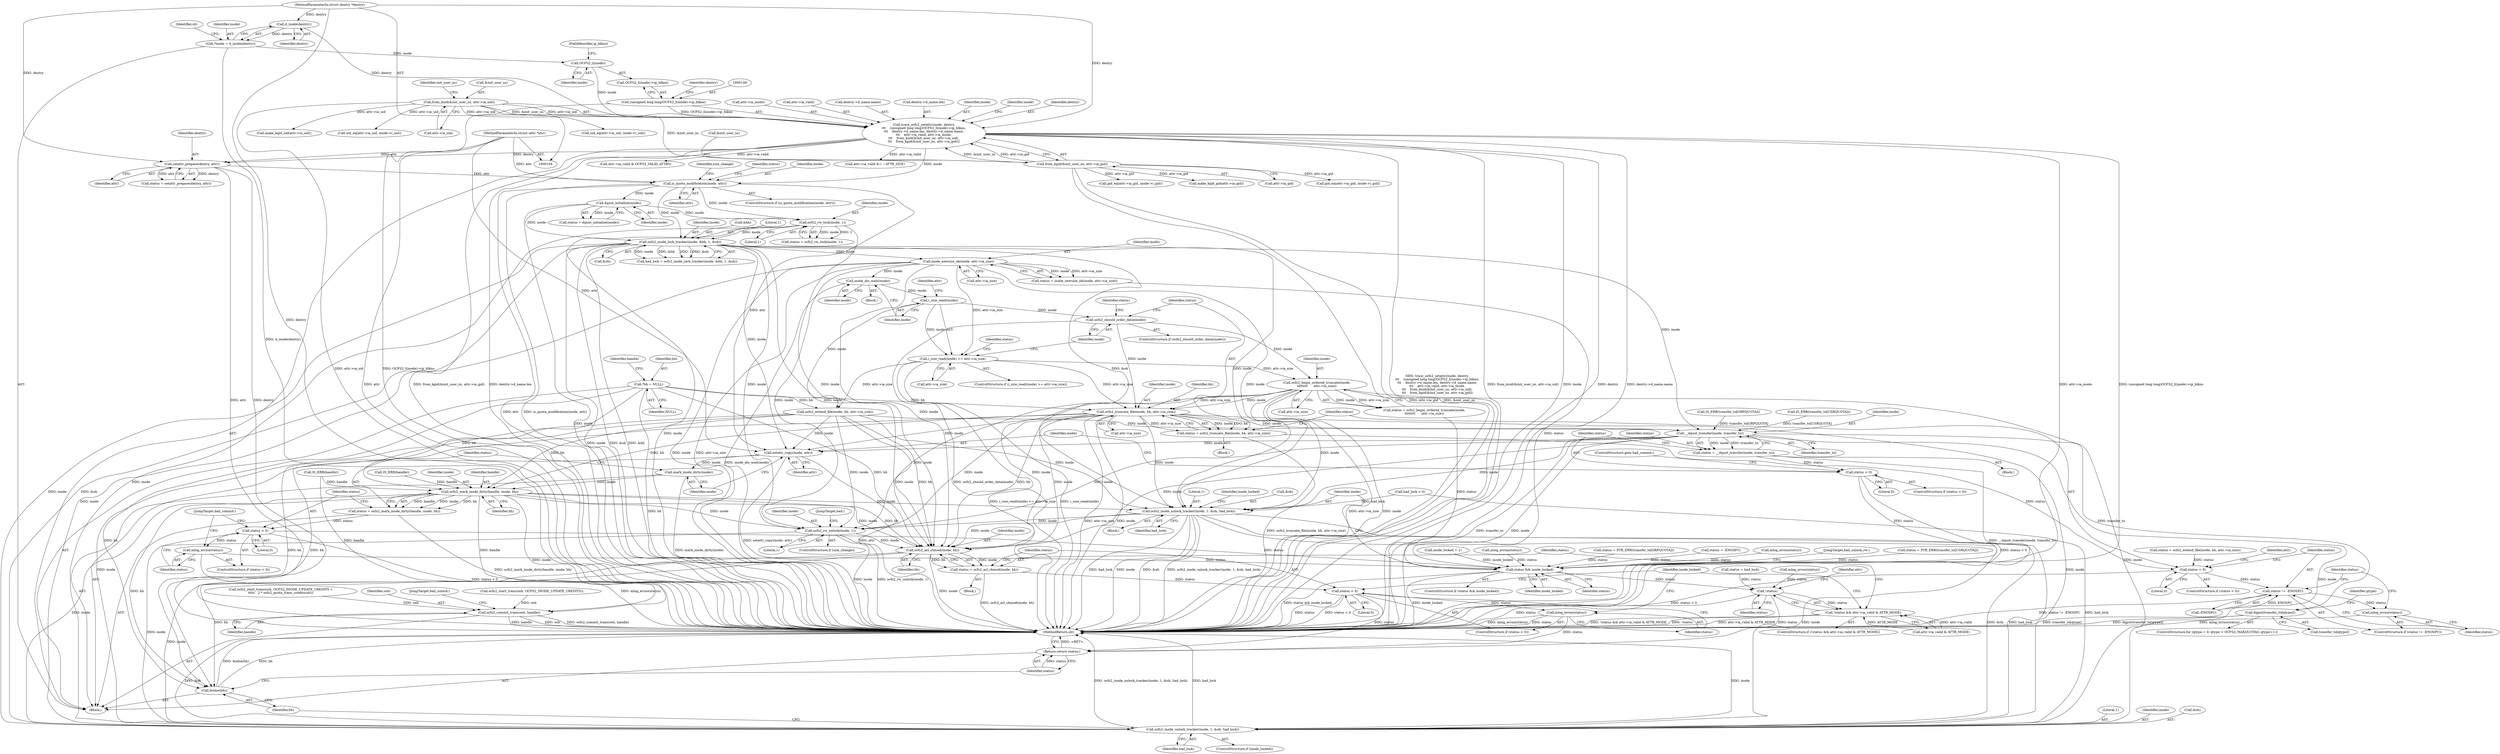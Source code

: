 digraph "0_linux_28f5a8a7c033cbf3e32277f4cc9c6afd74f05300@pointer" {
"1000319" [label="(Call,ocfs2_truncate_file(inode, bh, attr->ia_size))"];
"1000309" [label="(Call,ocfs2_begin_ordered_truncate(inode,\n\t\t\t\t\t\t\t\t      attr->ia_size))"];
"1000304" [label="(Call,ocfs2_should_order_data(inode))"];
"1000297" [label="(Call,i_size_read(inode))"];
"1000293" [label="(Call,inode_dio_wait(inode))"];
"1000285" [label="(Call,inode_newsize_ok(inode, attr->ia_size))"];
"1000253" [label="(Call,ocfs2_inode_lock_tracker(inode, &bh, 1, &oh))"];
"1000217" [label="(Call,dquot_initialize(inode))"];
"1000211" [label="(Call,is_quota_modification(inode, attr))"];
"1000145" [label="(Call,trace_ocfs2_setattr(inode, dentry,\n\t\t\t    (unsigned long long)OCFS2_I(inode)->ip_blkno,\n\t\t\t    dentry->d_name.len, dentry->d_name.name,\n\t\t\t    attr->ia_valid, attr->ia_mode,\n\t\t\t    from_kuid(&init_user_ns, attr->ia_uid),\n\t\t\t    from_kgid(&init_user_ns, attr->ia_gid)))"];
"1000151" [label="(Call,OCFS2_I(inode))"];
"1000118" [label="(Call,*inode = d_inode(dentry))"];
"1000120" [label="(Call,d_inode(dentry))"];
"1000105" [label="(MethodParameterIn,struct dentry *dentry)"];
"1000148" [label="(Call,(unsigned long long)OCFS2_I(inode)->ip_blkno)"];
"1000170" [label="(Call,from_kuid(&init_user_ns, attr->ia_uid))"];
"1000176" [label="(Call,from_kgid(&init_user_ns, attr->ia_gid))"];
"1000203" [label="(Call,setattr_prepare(dentry, attr))"];
"1000106" [label="(MethodParameterIn,struct iattr *attr)"];
"1000240" [label="(Call,ocfs2_rw_lock(inode, 1))"];
"1000296" [label="(Call,i_size_read(inode) >= attr->ia_size)"];
"1000134" [label="(Call,*bh = NULL)"];
"1000317" [label="(Call,status = ocfs2_truncate_file(inode, bh, attr->ia_size))"];
"1000335" [label="(Call,status < 0)"];
"1000340" [label="(Call,status != -ENOSPC)"];
"1000344" [label="(Call,mlog_errno(status))"];
"1000491" [label="(Call,__dquot_transfer(inode, transfer_to))"];
"1000489" [label="(Call,status = __dquot_transfer(inode, transfer_to))"];
"1000495" [label="(Call,status < 0)"];
"1000540" [label="(Call,status && inode_locked)"];
"1000575" [label="(Call,!status)"];
"1000574" [label="(Call,!status && attr->ia_valid & ATTR_MODE)"];
"1000604" [label="(Return,return status;)"];
"1000517" [label="(Call,setattr_copy(inode, attr))"];
"1000520" [label="(Call,mark_inode_dirty(inode))"];
"1000524" [label="(Call,ocfs2_mark_inode_dirty(handle, inode, bh))"];
"1000522" [label="(Call,status = ocfs2_mark_inode_dirty(handle, inode, bh))"];
"1000529" [label="(Call,status < 0)"];
"1000532" [label="(Call,mlog_errno(status))"];
"1000535" [label="(Call,ocfs2_commit_trans(osb, handle))"];
"1000544" [label="(Call,ocfs2_inode_unlock_tracker(inode, 1, &oh, had_lock))"];
"1000556" [label="(Call,ocfs2_rw_unlock(inode, 1))"];
"1000585" [label="(Call,ocfs2_acl_chmod(inode, bh))"];
"1000583" [label="(Call,status = ocfs2_acl_chmod(inode, bh))"];
"1000589" [label="(Call,status < 0)"];
"1000592" [label="(Call,mlog_errno(status))"];
"1000596" [label="(Call,ocfs2_inode_unlock_tracker(inode, 1, &oh, had_lock))"];
"1000602" [label="(Call,brelse(bh))"];
"1000569" [label="(Call,dqput(transfer_to[qtype]))"];
"1000251" [label="(Call,had_lock = ocfs2_inode_lock_tracker(inode, &bh, 1, &oh))"];
"1000105" [label="(MethodParameterIn,struct dentry *dentry)"];
"1000374" [label="(Call,gid_eq(attr->ia_gid, inode->i_gid))"];
"1000391" [label="(Call,uid_eq(attr->ia_uid, inode->i_uid))"];
"1000124" [label="(Identifier,sb)"];
"1000171" [label="(Call,&init_user_ns)"];
"1000490" [label="(Identifier,status)"];
"1000107" [label="(Block,)"];
"1000470" [label="(Call,ocfs2_start_trans(osb, OCFS2_INODE_UPDATE_CREDITS +\n\t\t\t\t\t   2 * ocfs2_quota_trans_credits(sb)))"];
"1000569" [label="(Call,dqput(transfer_to[qtype]))"];
"1000585" [label="(Call,ocfs2_acl_chmod(inode, bh))"];
"1000297" [label="(Call,i_size_read(inode))"];
"1000542" [label="(Identifier,inode_locked)"];
"1000604" [label="(Return,return status;)"];
"1000528" [label="(ControlStructure,if (status < 0))"];
"1000303" [label="(ControlStructure,if (ocfs2_should_order_data(inode)))"];
"1000296" [label="(Call,i_size_read(inode) >= attr->ia_size)"];
"1000532" [label="(Call,mlog_errno(status))"];
"1000258" [label="(Call,&oh)"];
"1000346" [label="(Call,status = -ENOSPC)"];
"1000151" [label="(Call,OCFS2_I(inode))"];
"1000176" [label="(Call,from_kgid(&init_user_ns, attr->ia_gid))"];
"1000495" [label="(Call,status < 0)"];
"1000340" [label="(Call,status != -ENOSPC)"];
"1000150" [label="(Call,OCFS2_I(inode)->ip_blkno)"];
"1000309" [label="(Call,ocfs2_begin_ordered_truncate(inode,\n\t\t\t\t\t\t\t\t      attr->ia_size))"];
"1000545" [label="(Identifier,inode)"];
"1000486" [label="(Call,mlog_errno(status))"];
"1000135" [label="(Identifier,bh)"];
"1000451" [label="(Call,make_kqid_gid(attr->ia_gid))"];
"1000596" [label="(Call,ocfs2_inode_unlock_tracker(inode, 1, &oh, had_lock))"];
"1000145" [label="(Call,trace_ocfs2_setattr(inode, dentry,\n\t\t\t    (unsigned long long)OCFS2_I(inode)->ip_blkno,\n\t\t\t    dentry->d_name.len, dentry->d_name.name,\n\t\t\t    attr->ia_valid, attr->ia_mode,\n\t\t\t    from_kuid(&init_user_ns, attr->ia_uid),\n\t\t\t    from_kgid(&init_user_ns, attr->ia_gid)))"];
"1000167" [label="(Call,attr->ia_mode)"];
"1000241" [label="(Identifier,inode)"];
"1000215" [label="(Call,status = dquot_initialize(inode))"];
"1000533" [label="(Identifier,status)"];
"1000536" [label="(Identifier,osb)"];
"1000558" [label="(Literal,1)"];
"1000588" [label="(ControlStructure,if (status < 0))"];
"1000534" [label="(JumpTarget,bail_commit:)"];
"1000356" [label="(Identifier,attr)"];
"1000177" [label="(Call,&init_user_ns)"];
"1000305" [label="(Identifier,inode)"];
"1000553" [label="(JumpTarget,bail_unlock_rw:)"];
"1000194" [label="(Call,attr->ia_valid & OCFS2_VALID_ATTRS)"];
"1000577" [label="(Call,attr->ia_valid & ATTR_MODE)"];
"1000282" [label="(Block,)"];
"1000285" [label="(Call,inode_newsize_ok(inode, attr->ia_size))"];
"1000408" [label="(Call,make_kqid_uid(attr->ia_uid))"];
"1000164" [label="(Call,attr->ia_valid)"];
"1000584" [label="(Identifier,status)"];
"1000520" [label="(Call,mark_inode_dirty(inode))"];
"1000598" [label="(Literal,1)"];
"1000554" [label="(ControlStructure,if (size_change))"];
"1000560" [label="(ControlStructure,for (qtype = 0; qtype < OCFS2_MAXQUOTAS; qtype++))"];
"1000335" [label="(Call,status < 0)"];
"1000213" [label="(Identifier,attr)"];
"1000337" [label="(Literal,0)"];
"1000159" [label="(Call,dentry->d_name.name)"];
"1000519" [label="(Identifier,attr)"];
"1000559" [label="(JumpTarget,bail:)"];
"1000344" [label="(Call,mlog_errno(status))"];
"1000591" [label="(Literal,0)"];
"1000568" [label="(Identifier,qtype)"];
"1000556" [label="(Call,ocfs2_rw_unlock(inode, 1))"];
"1000311" [label="(Call,attr->ia_size)"];
"1000265" [label="(Call,status = had_lock)"];
"1000538" [label="(JumpTarget,bail_unlock:)"];
"1000255" [label="(Call,&bh)"];
"1000187" [label="(Call,attr->ia_valid &= ~ATTR_SIZE)"];
"1000551" [label="(Identifier,inode_locked)"];
"1000204" [label="(Identifier,dentry)"];
"1000308" [label="(Identifier,status)"];
"1000119" [label="(Identifier,inode)"];
"1000295" [label="(ControlStructure,if (i_size_read(inode) >= attr->ia_size))"];
"1000336" [label="(Identifier,status)"];
"1000489" [label="(Call,status = __dquot_transfer(inode, transfer_to))"];
"1000434" [label="(Call,gid_eq(attr->ia_gid, inode->i_gid))"];
"1000606" [label="(MethodReturn,int)"];
"1000518" [label="(Identifier,inode)"];
"1000418" [label="(Call,status = PTR_ERR(transfer_to[USRQUOTA]))"];
"1000248" [label="(Call,mlog_errno(status))"];
"1000154" [label="(Call,dentry->d_name.len)"];
"1000293" [label="(Call,inode_dio_wait(inode))"];
"1000307" [label="(Call,status = ocfs2_begin_ordered_truncate(inode,\n\t\t\t\t\t\t\t\t      attr->ia_size))"];
"1000592" [label="(Call,mlog_errno(status))"];
"1000152" [label="(Identifier,inode)"];
"1000595" [label="(Identifier,inode_locked)"];
"1000300" [label="(Identifier,attr)"];
"1000240" [label="(Call,ocfs2_rw_lock(inode, 1))"];
"1000582" [label="(Block,)"];
"1000212" [label="(Identifier,inode)"];
"1000304" [label="(Call,ocfs2_should_order_data(inode))"];
"1000153" [label="(FieldIdentifier,ip_blkno)"];
"1000498" [label="(ControlStructure,goto bail_commit;)"];
"1000527" [label="(Identifier,bh)"];
"1000575" [label="(Call,!status)"];
"1000302" [label="(Block,)"];
"1000530" [label="(Identifier,status)"];
"1000121" [label="(Identifier,dentry)"];
"1000146" [label="(Identifier,inode)"];
"1000526" [label="(Identifier,inode)"];
"1000120" [label="(Call,d_inode(dentry))"];
"1000310" [label="(Identifier,inode)"];
"1000224" [label="(Identifier,size_change)"];
"1000535" [label="(Call,ocfs2_commit_trans(osb, handle))"];
"1000185" [label="(Identifier,inode)"];
"1000479" [label="(Call,IS_ERR(handle))"];
"1000347" [label="(Identifier,status)"];
"1000547" [label="(Call,&oh)"];
"1000345" [label="(Identifier,status)"];
"1000602" [label="(Call,brelse(bh))"];
"1000576" [label="(Identifier,status)"];
"1000492" [label="(Identifier,inode)"];
"1000218" [label="(Identifier,inode)"];
"1000522" [label="(Call,status = ocfs2_mark_inode_dirty(handle, inode, bh))"];
"1000261" [label="(Call,had_lock < 0)"];
"1000557" [label="(Identifier,inode)"];
"1000298" [label="(Identifier,inode)"];
"1000456" [label="(Call,IS_ERR(transfer_to[GRPQUOTA]))"];
"1000503" [label="(Call,ocfs2_start_trans(osb, OCFS2_INODE_UPDATE_CREDITS))"];
"1000601" [label="(Identifier,had_lock)"];
"1000597" [label="(Identifier,inode)"];
"1000493" [label="(Identifier,transfer_to)"];
"1000579" [label="(Identifier,attr)"];
"1000283" [label="(Call,status = inode_newsize_ok(inode, attr->ia_size))"];
"1000497" [label="(Literal,0)"];
"1000319" [label="(Call,ocfs2_truncate_file(inode, bh, attr->ia_size))"];
"1000106" [label="(MethodParameterIn,struct iattr *attr)"];
"1000134" [label="(Call,*bh = NULL)"];
"1000277" [label="(Call,inode_locked = 1)"];
"1000531" [label="(Literal,0)"];
"1000494" [label="(ControlStructure,if (status < 0))"];
"1000327" [label="(Identifier,status)"];
"1000147" [label="(Identifier,dentry)"];
"1000537" [label="(Identifier,handle)"];
"1000586" [label="(Identifier,inode)"];
"1000148" [label="(Call,(unsigned long long)OCFS2_I(inode)->ip_blkno)"];
"1000238" [label="(Call,status = ocfs2_rw_lock(inode, 1))"];
"1000605" [label="(Identifier,status)"];
"1000341" [label="(Identifier,status)"];
"1000326" [label="(Call,status = ocfs2_extend_file(inode, bh, attr->ia_size))"];
"1000570" [label="(Call,transfer_to[qtype])"];
"1000299" [label="(Call,attr->ia_size)"];
"1000139" [label="(Identifier,handle)"];
"1000294" [label="(Identifier,inode)"];
"1000381" [label="(Block,)"];
"1000540" [label="(Call,status && inode_locked)"];
"1000257" [label="(Literal,1)"];
"1000525" [label="(Identifier,handle)"];
"1000136" [label="(Identifier,NULL)"];
"1000328" [label="(Call,ocfs2_extend_file(inode, bh, attr->ia_size))"];
"1000210" [label="(ControlStructure,if (is_quota_modification(inode, attr)))"];
"1000517" [label="(Call,setattr_copy(inode, attr))"];
"1000242" [label="(Literal,1)"];
"1000201" [label="(Call,status = setattr_prepare(dentry, attr))"];
"1000179" [label="(Call,attr->ia_gid)"];
"1000491" [label="(Call,__dquot_transfer(inode, transfer_to))"];
"1000178" [label="(Identifier,init_user_ns)"];
"1000573" [label="(ControlStructure,if (!status && attr->ia_valid & ATTR_MODE))"];
"1000320" [label="(Identifier,inode)"];
"1000118" [label="(Call,*inode = d_inode(dentry))"];
"1000342" [label="(Call,-ENOSPC)"];
"1000574" [label="(Call,!status && attr->ia_valid & ATTR_MODE)"];
"1000594" [label="(ControlStructure,if (inode_locked))"];
"1000589" [label="(Call,status < 0)"];
"1000593" [label="(Identifier,status)"];
"1000413" [label="(Call,IS_ERR(transfer_to[USRQUOTA]))"];
"1000514" [label="(Call,mlog_errno(status))"];
"1000507" [label="(Call,IS_ERR(handle))"];
"1000496" [label="(Identifier,status)"];
"1000318" [label="(Identifier,status)"];
"1000521" [label="(Identifier,inode)"];
"1000541" [label="(Identifier,status)"];
"1000317" [label="(Call,status = ocfs2_truncate_file(inode, bh, attr->ia_size))"];
"1000549" [label="(Identifier,had_lock)"];
"1000286" [label="(Identifier,inode)"];
"1000216" [label="(Identifier,status)"];
"1000529" [label="(Call,status < 0)"];
"1000205" [label="(Identifier,attr)"];
"1000583" [label="(Call,status = ocfs2_acl_chmod(inode, bh))"];
"1000360" [label="(Call,uid_eq(attr->ia_uid, inode->i_uid))"];
"1000603" [label="(Identifier,bh)"];
"1000287" [label="(Call,attr->ia_size)"];
"1000156" [label="(Identifier,dentry)"];
"1000590" [label="(Identifier,status)"];
"1000461" [label="(Call,status = PTR_ERR(transfer_to[GRPQUOTA]))"];
"1000587" [label="(Identifier,bh)"];
"1000253" [label="(Call,ocfs2_inode_lock_tracker(inode, &bh, 1, &oh))"];
"1000524" [label="(Call,ocfs2_mark_inode_dirty(handle, inode, bh))"];
"1000203" [label="(Call,setattr_prepare(dentry, attr))"];
"1000543" [label="(Block,)"];
"1000339" [label="(ControlStructure,if (status != -ENOSPC))"];
"1000546" [label="(Literal,1)"];
"1000539" [label="(ControlStructure,if (status && inode_locked))"];
"1000170" [label="(Call,from_kuid(&init_user_ns, attr->ia_uid))"];
"1000599" [label="(Call,&oh)"];
"1000321" [label="(Identifier,bh)"];
"1000254" [label="(Identifier,inode)"];
"1000211" [label="(Call,is_quota_modification(inode, attr))"];
"1000334" [label="(ControlStructure,if (status < 0))"];
"1000523" [label="(Identifier,status)"];
"1000544" [label="(Call,ocfs2_inode_unlock_tracker(inode, 1, &oh, had_lock))"];
"1000173" [label="(Call,attr->ia_uid)"];
"1000322" [label="(Call,attr->ia_size)"];
"1000217" [label="(Call,dquot_initialize(inode))"];
"1000319" -> "1000317"  [label="AST: "];
"1000319" -> "1000322"  [label="CFG: "];
"1000320" -> "1000319"  [label="AST: "];
"1000321" -> "1000319"  [label="AST: "];
"1000322" -> "1000319"  [label="AST: "];
"1000317" -> "1000319"  [label="CFG: "];
"1000319" -> "1000606"  [label="DDG: attr->ia_size"];
"1000319" -> "1000606"  [label="DDG: inode"];
"1000319" -> "1000317"  [label="DDG: inode"];
"1000319" -> "1000317"  [label="DDG: bh"];
"1000319" -> "1000317"  [label="DDG: attr->ia_size"];
"1000309" -> "1000319"  [label="DDG: inode"];
"1000309" -> "1000319"  [label="DDG: attr->ia_size"];
"1000304" -> "1000319"  [label="DDG: inode"];
"1000134" -> "1000319"  [label="DDG: bh"];
"1000296" -> "1000319"  [label="DDG: attr->ia_size"];
"1000319" -> "1000491"  [label="DDG: inode"];
"1000319" -> "1000517"  [label="DDG: inode"];
"1000319" -> "1000524"  [label="DDG: bh"];
"1000319" -> "1000544"  [label="DDG: inode"];
"1000319" -> "1000556"  [label="DDG: inode"];
"1000319" -> "1000585"  [label="DDG: inode"];
"1000319" -> "1000585"  [label="DDG: bh"];
"1000319" -> "1000596"  [label="DDG: inode"];
"1000319" -> "1000602"  [label="DDG: bh"];
"1000309" -> "1000307"  [label="AST: "];
"1000309" -> "1000311"  [label="CFG: "];
"1000310" -> "1000309"  [label="AST: "];
"1000311" -> "1000309"  [label="AST: "];
"1000307" -> "1000309"  [label="CFG: "];
"1000309" -> "1000606"  [label="DDG: inode"];
"1000309" -> "1000606"  [label="DDG: attr->ia_size"];
"1000309" -> "1000307"  [label="DDG: inode"];
"1000309" -> "1000307"  [label="DDG: attr->ia_size"];
"1000304" -> "1000309"  [label="DDG: inode"];
"1000296" -> "1000309"  [label="DDG: attr->ia_size"];
"1000309" -> "1000544"  [label="DDG: inode"];
"1000309" -> "1000556"  [label="DDG: inode"];
"1000309" -> "1000585"  [label="DDG: inode"];
"1000309" -> "1000596"  [label="DDG: inode"];
"1000304" -> "1000303"  [label="AST: "];
"1000304" -> "1000305"  [label="CFG: "];
"1000305" -> "1000304"  [label="AST: "];
"1000308" -> "1000304"  [label="CFG: "];
"1000318" -> "1000304"  [label="CFG: "];
"1000304" -> "1000606"  [label="DDG: ocfs2_should_order_data(inode)"];
"1000297" -> "1000304"  [label="DDG: inode"];
"1000297" -> "1000296"  [label="AST: "];
"1000297" -> "1000298"  [label="CFG: "];
"1000298" -> "1000297"  [label="AST: "];
"1000300" -> "1000297"  [label="CFG: "];
"1000297" -> "1000296"  [label="DDG: inode"];
"1000293" -> "1000297"  [label="DDG: inode"];
"1000297" -> "1000328"  [label="DDG: inode"];
"1000293" -> "1000282"  [label="AST: "];
"1000293" -> "1000294"  [label="CFG: "];
"1000294" -> "1000293"  [label="AST: "];
"1000298" -> "1000293"  [label="CFG: "];
"1000293" -> "1000606"  [label="DDG: inode_dio_wait(inode)"];
"1000285" -> "1000293"  [label="DDG: inode"];
"1000285" -> "1000283"  [label="AST: "];
"1000285" -> "1000287"  [label="CFG: "];
"1000286" -> "1000285"  [label="AST: "];
"1000287" -> "1000285"  [label="AST: "];
"1000283" -> "1000285"  [label="CFG: "];
"1000285" -> "1000606"  [label="DDG: inode"];
"1000285" -> "1000606"  [label="DDG: attr->ia_size"];
"1000285" -> "1000283"  [label="DDG: inode"];
"1000285" -> "1000283"  [label="DDG: attr->ia_size"];
"1000253" -> "1000285"  [label="DDG: inode"];
"1000285" -> "1000296"  [label="DDG: attr->ia_size"];
"1000285" -> "1000544"  [label="DDG: inode"];
"1000285" -> "1000556"  [label="DDG: inode"];
"1000285" -> "1000585"  [label="DDG: inode"];
"1000285" -> "1000596"  [label="DDG: inode"];
"1000253" -> "1000251"  [label="AST: "];
"1000253" -> "1000258"  [label="CFG: "];
"1000254" -> "1000253"  [label="AST: "];
"1000255" -> "1000253"  [label="AST: "];
"1000257" -> "1000253"  [label="AST: "];
"1000258" -> "1000253"  [label="AST: "];
"1000251" -> "1000253"  [label="CFG: "];
"1000253" -> "1000606"  [label="DDG: &bh"];
"1000253" -> "1000606"  [label="DDG: inode"];
"1000253" -> "1000606"  [label="DDG: &oh"];
"1000253" -> "1000251"  [label="DDG: inode"];
"1000253" -> "1000251"  [label="DDG: &bh"];
"1000253" -> "1000251"  [label="DDG: 1"];
"1000253" -> "1000251"  [label="DDG: &oh"];
"1000217" -> "1000253"  [label="DDG: inode"];
"1000211" -> "1000253"  [label="DDG: inode"];
"1000240" -> "1000253"  [label="DDG: inode"];
"1000253" -> "1000491"  [label="DDG: inode"];
"1000253" -> "1000517"  [label="DDG: inode"];
"1000253" -> "1000544"  [label="DDG: inode"];
"1000253" -> "1000544"  [label="DDG: &oh"];
"1000253" -> "1000556"  [label="DDG: inode"];
"1000253" -> "1000585"  [label="DDG: inode"];
"1000253" -> "1000596"  [label="DDG: inode"];
"1000253" -> "1000596"  [label="DDG: &oh"];
"1000217" -> "1000215"  [label="AST: "];
"1000217" -> "1000218"  [label="CFG: "];
"1000218" -> "1000217"  [label="AST: "];
"1000215" -> "1000217"  [label="CFG: "];
"1000217" -> "1000606"  [label="DDG: inode"];
"1000217" -> "1000215"  [label="DDG: inode"];
"1000211" -> "1000217"  [label="DDG: inode"];
"1000217" -> "1000240"  [label="DDG: inode"];
"1000211" -> "1000210"  [label="AST: "];
"1000211" -> "1000213"  [label="CFG: "];
"1000212" -> "1000211"  [label="AST: "];
"1000213" -> "1000211"  [label="AST: "];
"1000216" -> "1000211"  [label="CFG: "];
"1000224" -> "1000211"  [label="CFG: "];
"1000211" -> "1000606"  [label="DDG: attr"];
"1000211" -> "1000606"  [label="DDG: is_quota_modification(inode, attr)"];
"1000145" -> "1000211"  [label="DDG: inode"];
"1000203" -> "1000211"  [label="DDG: attr"];
"1000106" -> "1000211"  [label="DDG: attr"];
"1000211" -> "1000240"  [label="DDG: inode"];
"1000211" -> "1000517"  [label="DDG: attr"];
"1000145" -> "1000107"  [label="AST: "];
"1000145" -> "1000176"  [label="CFG: "];
"1000146" -> "1000145"  [label="AST: "];
"1000147" -> "1000145"  [label="AST: "];
"1000148" -> "1000145"  [label="AST: "];
"1000154" -> "1000145"  [label="AST: "];
"1000159" -> "1000145"  [label="AST: "];
"1000164" -> "1000145"  [label="AST: "];
"1000167" -> "1000145"  [label="AST: "];
"1000170" -> "1000145"  [label="AST: "];
"1000176" -> "1000145"  [label="AST: "];
"1000185" -> "1000145"  [label="CFG: "];
"1000145" -> "1000606"  [label="DDG: dentry->d_name.name"];
"1000145" -> "1000606"  [label="DDG: attr->ia_mode"];
"1000145" -> "1000606"  [label="DDG: (unsigned long long)OCFS2_I(inode)->ip_blkno"];
"1000145" -> "1000606"  [label="DDG: from_kgid(&init_user_ns, attr->ia_gid)"];
"1000145" -> "1000606"  [label="DDG: dentry->d_name.len"];
"1000145" -> "1000606"  [label="DDG: trace_ocfs2_setattr(inode, dentry,\n\t\t\t    (unsigned long long)OCFS2_I(inode)->ip_blkno,\n\t\t\t    dentry->d_name.len, dentry->d_name.name,\n\t\t\t    attr->ia_valid, attr->ia_mode,\n\t\t\t    from_kuid(&init_user_ns, attr->ia_uid),\n\t\t\t    from_kgid(&init_user_ns, attr->ia_gid))"];
"1000145" -> "1000606"  [label="DDG: from_kuid(&init_user_ns, attr->ia_uid)"];
"1000145" -> "1000606"  [label="DDG: inode"];
"1000145" -> "1000606"  [label="DDG: dentry"];
"1000151" -> "1000145"  [label="DDG: inode"];
"1000120" -> "1000145"  [label="DDG: dentry"];
"1000105" -> "1000145"  [label="DDG: dentry"];
"1000148" -> "1000145"  [label="DDG: OCFS2_I(inode)->ip_blkno"];
"1000170" -> "1000145"  [label="DDG: &init_user_ns"];
"1000170" -> "1000145"  [label="DDG: attr->ia_uid"];
"1000176" -> "1000145"  [label="DDG: &init_user_ns"];
"1000176" -> "1000145"  [label="DDG: attr->ia_gid"];
"1000145" -> "1000187"  [label="DDG: attr->ia_valid"];
"1000145" -> "1000194"  [label="DDG: attr->ia_valid"];
"1000145" -> "1000203"  [label="DDG: dentry"];
"1000151" -> "1000150"  [label="AST: "];
"1000151" -> "1000152"  [label="CFG: "];
"1000152" -> "1000151"  [label="AST: "];
"1000153" -> "1000151"  [label="CFG: "];
"1000118" -> "1000151"  [label="DDG: inode"];
"1000118" -> "1000107"  [label="AST: "];
"1000118" -> "1000120"  [label="CFG: "];
"1000119" -> "1000118"  [label="AST: "];
"1000120" -> "1000118"  [label="AST: "];
"1000124" -> "1000118"  [label="CFG: "];
"1000118" -> "1000606"  [label="DDG: d_inode(dentry)"];
"1000120" -> "1000118"  [label="DDG: dentry"];
"1000120" -> "1000121"  [label="CFG: "];
"1000121" -> "1000120"  [label="AST: "];
"1000105" -> "1000120"  [label="DDG: dentry"];
"1000105" -> "1000104"  [label="AST: "];
"1000105" -> "1000606"  [label="DDG: dentry"];
"1000105" -> "1000203"  [label="DDG: dentry"];
"1000148" -> "1000150"  [label="CFG: "];
"1000149" -> "1000148"  [label="AST: "];
"1000150" -> "1000148"  [label="AST: "];
"1000156" -> "1000148"  [label="CFG: "];
"1000148" -> "1000606"  [label="DDG: OCFS2_I(inode)->ip_blkno"];
"1000170" -> "1000173"  [label="CFG: "];
"1000171" -> "1000170"  [label="AST: "];
"1000173" -> "1000170"  [label="AST: "];
"1000178" -> "1000170"  [label="CFG: "];
"1000170" -> "1000606"  [label="DDG: attr->ia_uid"];
"1000170" -> "1000176"  [label="DDG: &init_user_ns"];
"1000170" -> "1000360"  [label="DDG: attr->ia_uid"];
"1000170" -> "1000391"  [label="DDG: attr->ia_uid"];
"1000170" -> "1000408"  [label="DDG: attr->ia_uid"];
"1000176" -> "1000179"  [label="CFG: "];
"1000177" -> "1000176"  [label="AST: "];
"1000179" -> "1000176"  [label="AST: "];
"1000176" -> "1000606"  [label="DDG: attr->ia_gid"];
"1000176" -> "1000606"  [label="DDG: &init_user_ns"];
"1000176" -> "1000374"  [label="DDG: attr->ia_gid"];
"1000176" -> "1000434"  [label="DDG: attr->ia_gid"];
"1000176" -> "1000451"  [label="DDG: attr->ia_gid"];
"1000203" -> "1000201"  [label="AST: "];
"1000203" -> "1000205"  [label="CFG: "];
"1000204" -> "1000203"  [label="AST: "];
"1000205" -> "1000203"  [label="AST: "];
"1000201" -> "1000203"  [label="CFG: "];
"1000203" -> "1000606"  [label="DDG: attr"];
"1000203" -> "1000606"  [label="DDG: dentry"];
"1000203" -> "1000201"  [label="DDG: dentry"];
"1000203" -> "1000201"  [label="DDG: attr"];
"1000106" -> "1000203"  [label="DDG: attr"];
"1000106" -> "1000104"  [label="AST: "];
"1000106" -> "1000606"  [label="DDG: attr"];
"1000106" -> "1000517"  [label="DDG: attr"];
"1000240" -> "1000238"  [label="AST: "];
"1000240" -> "1000242"  [label="CFG: "];
"1000241" -> "1000240"  [label="AST: "];
"1000242" -> "1000240"  [label="AST: "];
"1000238" -> "1000240"  [label="CFG: "];
"1000240" -> "1000606"  [label="DDG: inode"];
"1000240" -> "1000238"  [label="DDG: inode"];
"1000240" -> "1000238"  [label="DDG: 1"];
"1000240" -> "1000585"  [label="DDG: inode"];
"1000240" -> "1000596"  [label="DDG: inode"];
"1000296" -> "1000295"  [label="AST: "];
"1000296" -> "1000299"  [label="CFG: "];
"1000299" -> "1000296"  [label="AST: "];
"1000305" -> "1000296"  [label="CFG: "];
"1000327" -> "1000296"  [label="CFG: "];
"1000296" -> "1000606"  [label="DDG: i_size_read(inode) >= attr->ia_size"];
"1000296" -> "1000606"  [label="DDG: i_size_read(inode)"];
"1000296" -> "1000328"  [label="DDG: attr->ia_size"];
"1000134" -> "1000107"  [label="AST: "];
"1000134" -> "1000136"  [label="CFG: "];
"1000135" -> "1000134"  [label="AST: "];
"1000136" -> "1000134"  [label="AST: "];
"1000139" -> "1000134"  [label="CFG: "];
"1000134" -> "1000606"  [label="DDG: bh"];
"1000134" -> "1000328"  [label="DDG: bh"];
"1000134" -> "1000524"  [label="DDG: bh"];
"1000134" -> "1000585"  [label="DDG: bh"];
"1000134" -> "1000602"  [label="DDG: bh"];
"1000317" -> "1000302"  [label="AST: "];
"1000318" -> "1000317"  [label="AST: "];
"1000336" -> "1000317"  [label="CFG: "];
"1000317" -> "1000606"  [label="DDG: ocfs2_truncate_file(inode, bh, attr->ia_size)"];
"1000317" -> "1000335"  [label="DDG: status"];
"1000335" -> "1000334"  [label="AST: "];
"1000335" -> "1000337"  [label="CFG: "];
"1000336" -> "1000335"  [label="AST: "];
"1000337" -> "1000335"  [label="AST: "];
"1000341" -> "1000335"  [label="CFG: "];
"1000356" -> "1000335"  [label="CFG: "];
"1000335" -> "1000606"  [label="DDG: status < 0"];
"1000326" -> "1000335"  [label="DDG: status"];
"1000335" -> "1000340"  [label="DDG: status"];
"1000340" -> "1000339"  [label="AST: "];
"1000340" -> "1000342"  [label="CFG: "];
"1000341" -> "1000340"  [label="AST: "];
"1000342" -> "1000340"  [label="AST: "];
"1000345" -> "1000340"  [label="CFG: "];
"1000347" -> "1000340"  [label="CFG: "];
"1000340" -> "1000606"  [label="DDG: status != -ENOSPC"];
"1000342" -> "1000340"  [label="DDG: ENOSPC"];
"1000340" -> "1000344"  [label="DDG: status"];
"1000344" -> "1000339"  [label="AST: "];
"1000344" -> "1000345"  [label="CFG: "];
"1000345" -> "1000344"  [label="AST: "];
"1000347" -> "1000344"  [label="CFG: "];
"1000344" -> "1000606"  [label="DDG: mlog_errno(status)"];
"1000491" -> "1000489"  [label="AST: "];
"1000491" -> "1000493"  [label="CFG: "];
"1000492" -> "1000491"  [label="AST: "];
"1000493" -> "1000491"  [label="AST: "];
"1000489" -> "1000491"  [label="CFG: "];
"1000491" -> "1000606"  [label="DDG: transfer_to"];
"1000491" -> "1000606"  [label="DDG: inode"];
"1000491" -> "1000489"  [label="DDG: inode"];
"1000491" -> "1000489"  [label="DDG: transfer_to"];
"1000328" -> "1000491"  [label="DDG: inode"];
"1000456" -> "1000491"  [label="DDG: transfer_to[GRPQUOTA]"];
"1000413" -> "1000491"  [label="DDG: transfer_to[USRQUOTA]"];
"1000491" -> "1000517"  [label="DDG: inode"];
"1000491" -> "1000544"  [label="DDG: inode"];
"1000491" -> "1000556"  [label="DDG: inode"];
"1000491" -> "1000569"  [label="DDG: transfer_to"];
"1000491" -> "1000585"  [label="DDG: inode"];
"1000491" -> "1000596"  [label="DDG: inode"];
"1000489" -> "1000381"  [label="AST: "];
"1000490" -> "1000489"  [label="AST: "];
"1000496" -> "1000489"  [label="CFG: "];
"1000489" -> "1000606"  [label="DDG: __dquot_transfer(inode, transfer_to)"];
"1000489" -> "1000495"  [label="DDG: status"];
"1000495" -> "1000494"  [label="AST: "];
"1000495" -> "1000497"  [label="CFG: "];
"1000496" -> "1000495"  [label="AST: "];
"1000497" -> "1000495"  [label="AST: "];
"1000498" -> "1000495"  [label="CFG: "];
"1000518" -> "1000495"  [label="CFG: "];
"1000495" -> "1000606"  [label="DDG: status < 0"];
"1000495" -> "1000540"  [label="DDG: status"];
"1000540" -> "1000539"  [label="AST: "];
"1000540" -> "1000541"  [label="CFG: "];
"1000540" -> "1000542"  [label="CFG: "];
"1000541" -> "1000540"  [label="AST: "];
"1000542" -> "1000540"  [label="AST: "];
"1000545" -> "1000540"  [label="CFG: "];
"1000553" -> "1000540"  [label="CFG: "];
"1000540" -> "1000606"  [label="DDG: status && inode_locked"];
"1000540" -> "1000606"  [label="DDG: inode_locked"];
"1000532" -> "1000540"  [label="DDG: status"];
"1000283" -> "1000540"  [label="DDG: status"];
"1000514" -> "1000540"  [label="DDG: status"];
"1000346" -> "1000540"  [label="DDG: status"];
"1000529" -> "1000540"  [label="DDG: status"];
"1000461" -> "1000540"  [label="DDG: status"];
"1000418" -> "1000540"  [label="DDG: status"];
"1000307" -> "1000540"  [label="DDG: status"];
"1000486" -> "1000540"  [label="DDG: status"];
"1000277" -> "1000540"  [label="DDG: inode_locked"];
"1000540" -> "1000575"  [label="DDG: status"];
"1000575" -> "1000574"  [label="AST: "];
"1000575" -> "1000576"  [label="CFG: "];
"1000576" -> "1000575"  [label="AST: "];
"1000579" -> "1000575"  [label="CFG: "];
"1000574" -> "1000575"  [label="CFG: "];
"1000575" -> "1000606"  [label="DDG: status"];
"1000575" -> "1000574"  [label="DDG: status"];
"1000265" -> "1000575"  [label="DDG: status"];
"1000248" -> "1000575"  [label="DDG: status"];
"1000575" -> "1000604"  [label="DDG: status"];
"1000574" -> "1000573"  [label="AST: "];
"1000574" -> "1000577"  [label="CFG: "];
"1000577" -> "1000574"  [label="AST: "];
"1000584" -> "1000574"  [label="CFG: "];
"1000595" -> "1000574"  [label="CFG: "];
"1000574" -> "1000606"  [label="DDG: !status"];
"1000574" -> "1000606"  [label="DDG: attr->ia_valid & ATTR_MODE"];
"1000574" -> "1000606"  [label="DDG: !status && attr->ia_valid & ATTR_MODE"];
"1000577" -> "1000574"  [label="DDG: attr->ia_valid"];
"1000577" -> "1000574"  [label="DDG: ATTR_MODE"];
"1000604" -> "1000107"  [label="AST: "];
"1000604" -> "1000605"  [label="CFG: "];
"1000605" -> "1000604"  [label="AST: "];
"1000606" -> "1000604"  [label="CFG: "];
"1000604" -> "1000606"  [label="DDG: <RET>"];
"1000605" -> "1000604"  [label="DDG: status"];
"1000589" -> "1000604"  [label="DDG: status"];
"1000592" -> "1000604"  [label="DDG: status"];
"1000517" -> "1000107"  [label="AST: "];
"1000517" -> "1000519"  [label="CFG: "];
"1000518" -> "1000517"  [label="AST: "];
"1000519" -> "1000517"  [label="AST: "];
"1000521" -> "1000517"  [label="CFG: "];
"1000517" -> "1000606"  [label="DDG: attr"];
"1000517" -> "1000606"  [label="DDG: setattr_copy(inode, attr)"];
"1000328" -> "1000517"  [label="DDG: inode"];
"1000517" -> "1000520"  [label="DDG: inode"];
"1000520" -> "1000107"  [label="AST: "];
"1000520" -> "1000521"  [label="CFG: "];
"1000521" -> "1000520"  [label="AST: "];
"1000523" -> "1000520"  [label="CFG: "];
"1000520" -> "1000606"  [label="DDG: mark_inode_dirty(inode)"];
"1000520" -> "1000524"  [label="DDG: inode"];
"1000524" -> "1000522"  [label="AST: "];
"1000524" -> "1000527"  [label="CFG: "];
"1000525" -> "1000524"  [label="AST: "];
"1000526" -> "1000524"  [label="AST: "];
"1000527" -> "1000524"  [label="AST: "];
"1000522" -> "1000524"  [label="CFG: "];
"1000524" -> "1000606"  [label="DDG: inode"];
"1000524" -> "1000522"  [label="DDG: handle"];
"1000524" -> "1000522"  [label="DDG: inode"];
"1000524" -> "1000522"  [label="DDG: bh"];
"1000479" -> "1000524"  [label="DDG: handle"];
"1000507" -> "1000524"  [label="DDG: handle"];
"1000328" -> "1000524"  [label="DDG: bh"];
"1000524" -> "1000535"  [label="DDG: handle"];
"1000524" -> "1000544"  [label="DDG: inode"];
"1000524" -> "1000556"  [label="DDG: inode"];
"1000524" -> "1000585"  [label="DDG: inode"];
"1000524" -> "1000585"  [label="DDG: bh"];
"1000524" -> "1000596"  [label="DDG: inode"];
"1000524" -> "1000602"  [label="DDG: bh"];
"1000522" -> "1000107"  [label="AST: "];
"1000523" -> "1000522"  [label="AST: "];
"1000530" -> "1000522"  [label="CFG: "];
"1000522" -> "1000606"  [label="DDG: ocfs2_mark_inode_dirty(handle, inode, bh)"];
"1000522" -> "1000529"  [label="DDG: status"];
"1000529" -> "1000528"  [label="AST: "];
"1000529" -> "1000531"  [label="CFG: "];
"1000530" -> "1000529"  [label="AST: "];
"1000531" -> "1000529"  [label="AST: "];
"1000533" -> "1000529"  [label="CFG: "];
"1000534" -> "1000529"  [label="CFG: "];
"1000529" -> "1000606"  [label="DDG: status < 0"];
"1000529" -> "1000532"  [label="DDG: status"];
"1000532" -> "1000528"  [label="AST: "];
"1000532" -> "1000533"  [label="CFG: "];
"1000533" -> "1000532"  [label="AST: "];
"1000534" -> "1000532"  [label="CFG: "];
"1000532" -> "1000606"  [label="DDG: mlog_errno(status)"];
"1000535" -> "1000107"  [label="AST: "];
"1000535" -> "1000537"  [label="CFG: "];
"1000536" -> "1000535"  [label="AST: "];
"1000537" -> "1000535"  [label="AST: "];
"1000538" -> "1000535"  [label="CFG: "];
"1000535" -> "1000606"  [label="DDG: osb"];
"1000535" -> "1000606"  [label="DDG: ocfs2_commit_trans(osb, handle)"];
"1000535" -> "1000606"  [label="DDG: handle"];
"1000503" -> "1000535"  [label="DDG: osb"];
"1000470" -> "1000535"  [label="DDG: osb"];
"1000479" -> "1000535"  [label="DDG: handle"];
"1000544" -> "1000543"  [label="AST: "];
"1000544" -> "1000549"  [label="CFG: "];
"1000545" -> "1000544"  [label="AST: "];
"1000546" -> "1000544"  [label="AST: "];
"1000547" -> "1000544"  [label="AST: "];
"1000549" -> "1000544"  [label="AST: "];
"1000551" -> "1000544"  [label="CFG: "];
"1000544" -> "1000606"  [label="DDG: inode"];
"1000544" -> "1000606"  [label="DDG: &oh"];
"1000544" -> "1000606"  [label="DDG: ocfs2_inode_unlock_tracker(inode, 1, &oh, had_lock)"];
"1000544" -> "1000606"  [label="DDG: had_lock"];
"1000328" -> "1000544"  [label="DDG: inode"];
"1000261" -> "1000544"  [label="DDG: had_lock"];
"1000544" -> "1000556"  [label="DDG: inode"];
"1000544" -> "1000585"  [label="DDG: inode"];
"1000544" -> "1000596"  [label="DDG: inode"];
"1000544" -> "1000596"  [label="DDG: &oh"];
"1000544" -> "1000596"  [label="DDG: had_lock"];
"1000556" -> "1000554"  [label="AST: "];
"1000556" -> "1000558"  [label="CFG: "];
"1000557" -> "1000556"  [label="AST: "];
"1000558" -> "1000556"  [label="AST: "];
"1000559" -> "1000556"  [label="CFG: "];
"1000556" -> "1000606"  [label="DDG: inode"];
"1000556" -> "1000606"  [label="DDG: ocfs2_rw_unlock(inode, 1)"];
"1000328" -> "1000556"  [label="DDG: inode"];
"1000556" -> "1000585"  [label="DDG: inode"];
"1000556" -> "1000596"  [label="DDG: inode"];
"1000585" -> "1000583"  [label="AST: "];
"1000585" -> "1000587"  [label="CFG: "];
"1000586" -> "1000585"  [label="AST: "];
"1000587" -> "1000585"  [label="AST: "];
"1000583" -> "1000585"  [label="CFG: "];
"1000585" -> "1000606"  [label="DDG: inode"];
"1000585" -> "1000583"  [label="DDG: inode"];
"1000585" -> "1000583"  [label="DDG: bh"];
"1000328" -> "1000585"  [label="DDG: inode"];
"1000328" -> "1000585"  [label="DDG: bh"];
"1000585" -> "1000596"  [label="DDG: inode"];
"1000585" -> "1000602"  [label="DDG: bh"];
"1000583" -> "1000582"  [label="AST: "];
"1000584" -> "1000583"  [label="AST: "];
"1000590" -> "1000583"  [label="CFG: "];
"1000583" -> "1000606"  [label="DDG: ocfs2_acl_chmod(inode, bh)"];
"1000583" -> "1000589"  [label="DDG: status"];
"1000589" -> "1000588"  [label="AST: "];
"1000589" -> "1000591"  [label="CFG: "];
"1000590" -> "1000589"  [label="AST: "];
"1000591" -> "1000589"  [label="AST: "];
"1000593" -> "1000589"  [label="CFG: "];
"1000595" -> "1000589"  [label="CFG: "];
"1000589" -> "1000606"  [label="DDG: status < 0"];
"1000589" -> "1000606"  [label="DDG: status"];
"1000589" -> "1000592"  [label="DDG: status"];
"1000592" -> "1000588"  [label="AST: "];
"1000592" -> "1000593"  [label="CFG: "];
"1000593" -> "1000592"  [label="AST: "];
"1000595" -> "1000592"  [label="CFG: "];
"1000592" -> "1000606"  [label="DDG: mlog_errno(status)"];
"1000592" -> "1000606"  [label="DDG: status"];
"1000596" -> "1000594"  [label="AST: "];
"1000596" -> "1000601"  [label="CFG: "];
"1000597" -> "1000596"  [label="AST: "];
"1000598" -> "1000596"  [label="AST: "];
"1000599" -> "1000596"  [label="AST: "];
"1000601" -> "1000596"  [label="AST: "];
"1000603" -> "1000596"  [label="CFG: "];
"1000596" -> "1000606"  [label="DDG: &oh"];
"1000596" -> "1000606"  [label="DDG: inode"];
"1000596" -> "1000606"  [label="DDG: ocfs2_inode_unlock_tracker(inode, 1, &oh, had_lock)"];
"1000596" -> "1000606"  [label="DDG: had_lock"];
"1000328" -> "1000596"  [label="DDG: inode"];
"1000261" -> "1000596"  [label="DDG: had_lock"];
"1000602" -> "1000107"  [label="AST: "];
"1000602" -> "1000603"  [label="CFG: "];
"1000603" -> "1000602"  [label="AST: "];
"1000605" -> "1000602"  [label="CFG: "];
"1000602" -> "1000606"  [label="DDG: brelse(bh)"];
"1000602" -> "1000606"  [label="DDG: bh"];
"1000328" -> "1000602"  [label="DDG: bh"];
"1000569" -> "1000560"  [label="AST: "];
"1000569" -> "1000570"  [label="CFG: "];
"1000570" -> "1000569"  [label="AST: "];
"1000568" -> "1000569"  [label="CFG: "];
"1000569" -> "1000606"  [label="DDG: dqput(transfer_to[qtype])"];
"1000569" -> "1000606"  [label="DDG: transfer_to[qtype]"];
}
